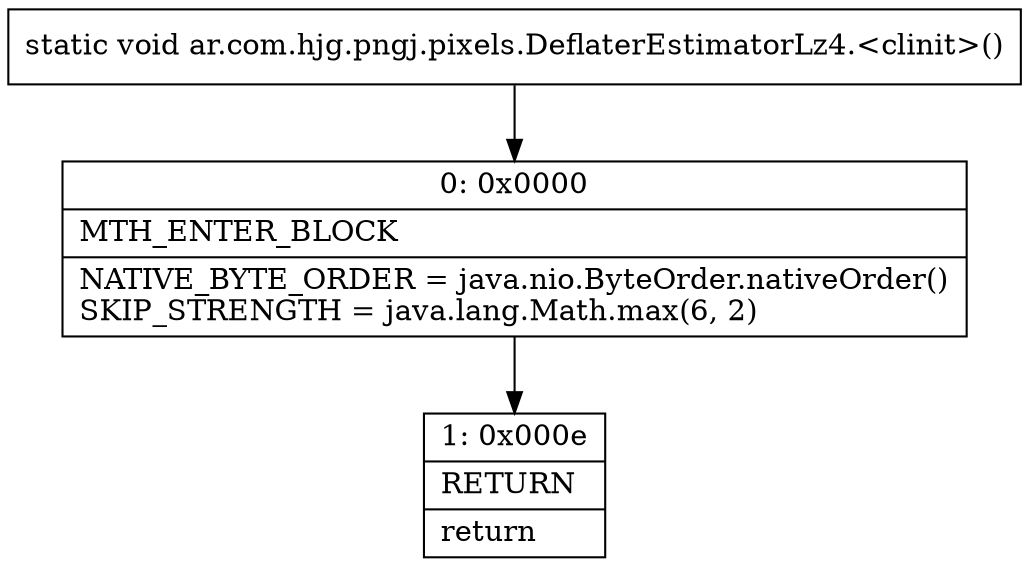 digraph "CFG forar.com.hjg.pngj.pixels.DeflaterEstimatorLz4.\<clinit\>()V" {
Node_0 [shape=record,label="{0\:\ 0x0000|MTH_ENTER_BLOCK\l|NATIVE_BYTE_ORDER = java.nio.ByteOrder.nativeOrder()\lSKIP_STRENGTH = java.lang.Math.max(6, 2)\l}"];
Node_1 [shape=record,label="{1\:\ 0x000e|RETURN\l|return\l}"];
MethodNode[shape=record,label="{static void ar.com.hjg.pngj.pixels.DeflaterEstimatorLz4.\<clinit\>() }"];
MethodNode -> Node_0;
Node_0 -> Node_1;
}

